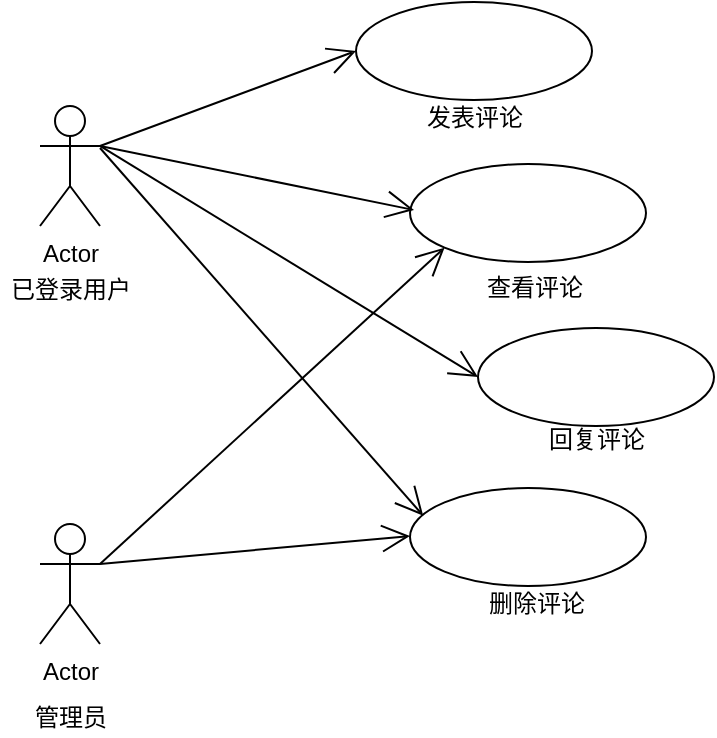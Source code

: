 <mxfile version="15.2.7" type="device"><diagram id="wFE0QG_FPsp0jaGvCLVb" name="Page-1"><mxGraphModel dx="658" dy="592" grid="0" gridSize="10" guides="1" tooltips="1" connect="1" arrows="1" fold="1" page="0" pageScale="1" pageWidth="2339" pageHeight="3300" math="0" shadow="0"><root><mxCell id="0"/><mxCell id="1" parent="0"/><mxCell id="-t0jbA8UKXCqikDOT0D4-9" value="Actor" style="shape=umlActor;verticalLabelPosition=bottom;verticalAlign=top;html=1;" parent="1" vertex="1"><mxGeometry x="52" y="185" width="30" height="60" as="geometry"/></mxCell><mxCell id="-t0jbA8UKXCqikDOT0D4-10" value="已登录用户" style="text;html=1;align=center;verticalAlign=middle;resizable=0;points=[];autosize=1;strokeColor=none;fillColor=none;" parent="1" vertex="1"><mxGeometry x="32" y="268" width="70" height="18" as="geometry"/></mxCell><mxCell id="-t0jbA8UKXCqikDOT0D4-12" value="" style="ellipse;whiteSpace=wrap;html=1;" parent="1" vertex="1"><mxGeometry x="210" y="133" width="118" height="49" as="geometry"/></mxCell><mxCell id="-t0jbA8UKXCqikDOT0D4-13" value="" style="ellipse;whiteSpace=wrap;html=1;" parent="1" vertex="1"><mxGeometry x="237" y="214" width="118" height="49" as="geometry"/></mxCell><mxCell id="-t0jbA8UKXCqikDOT0D4-14" value="" style="ellipse;whiteSpace=wrap;html=1;" parent="1" vertex="1"><mxGeometry x="271" y="296" width="118" height="49" as="geometry"/></mxCell><mxCell id="-t0jbA8UKXCqikDOT0D4-15" value="" style="ellipse;whiteSpace=wrap;html=1;" parent="1" vertex="1"><mxGeometry x="237" y="376" width="118" height="49" as="geometry"/></mxCell><mxCell id="-t0jbA8UKXCqikDOT0D4-19" value="" style="endArrow=open;endFill=1;endSize=12;html=1;exitX=1;exitY=0.333;exitDx=0;exitDy=0;exitPerimeter=0;entryX=0;entryY=0.5;entryDx=0;entryDy=0;" parent="1" source="-t0jbA8UKXCqikDOT0D4-9" target="-t0jbA8UKXCqikDOT0D4-12" edge="1"><mxGeometry width="160" relative="1" as="geometry"><mxPoint x="81" y="191" as="sourcePoint"/><mxPoint x="241" y="191" as="targetPoint"/></mxGeometry></mxCell><mxCell id="-t0jbA8UKXCqikDOT0D4-20" value="" style="endArrow=open;endFill=1;endSize=12;html=1;exitX=1;exitY=0.333;exitDx=0;exitDy=0;exitPerimeter=0;" parent="1" source="-t0jbA8UKXCqikDOT0D4-9" edge="1"><mxGeometry width="160" relative="1" as="geometry"><mxPoint x="79" y="237" as="sourcePoint"/><mxPoint x="239" y="237" as="targetPoint"/></mxGeometry></mxCell><mxCell id="-t0jbA8UKXCqikDOT0D4-21" value="" style="endArrow=open;endFill=1;endSize=12;html=1;exitX=1;exitY=0.333;exitDx=0;exitDy=0;exitPerimeter=0;entryX=0;entryY=0.5;entryDx=0;entryDy=0;" parent="1" source="-t0jbA8UKXCqikDOT0D4-9" target="-t0jbA8UKXCqikDOT0D4-14" edge="1"><mxGeometry width="160" relative="1" as="geometry"><mxPoint x="137" y="282" as="sourcePoint"/><mxPoint x="297" y="282" as="targetPoint"/></mxGeometry></mxCell><mxCell id="-t0jbA8UKXCqikDOT0D4-31" value="Actor" style="shape=umlActor;verticalLabelPosition=bottom;verticalAlign=top;html=1;" parent="1" vertex="1"><mxGeometry x="52" y="394" width="30" height="60" as="geometry"/></mxCell><mxCell id="-t0jbA8UKXCqikDOT0D4-32" value="" style="endArrow=open;endFill=1;endSize=12;html=1;entryX=0.056;entryY=0.282;entryDx=0;entryDy=0;entryPerimeter=0;" parent="1" target="-t0jbA8UKXCqikDOT0D4-15" edge="1"><mxGeometry width="160" relative="1" as="geometry"><mxPoint x="82" y="206" as="sourcePoint"/><mxPoint x="202.853" y="447.355" as="targetPoint"/></mxGeometry></mxCell><mxCell id="-t0jbA8UKXCqikDOT0D4-41" value="" style="endArrow=open;endFill=1;endSize=12;html=1;exitX=1;exitY=0.333;exitDx=0;exitDy=0;exitPerimeter=0;" parent="1" source="-t0jbA8UKXCqikDOT0D4-31" edge="1"><mxGeometry width="160" relative="1" as="geometry"><mxPoint x="89" y="415" as="sourcePoint"/><mxPoint x="237" y="400" as="targetPoint"/></mxGeometry></mxCell><mxCell id="-t0jbA8UKXCqikDOT0D4-43" value="管理员" style="text;html=1;align=center;verticalAlign=middle;resizable=0;points=[];autosize=1;strokeColor=none;fillColor=none;" parent="1" vertex="1"><mxGeometry x="44" y="482" width="46" height="18" as="geometry"/></mxCell><mxCell id="Uss_-hyCXCb5Vj8wRF58-1" value="发表评论" style="text;html=1;align=center;verticalAlign=middle;resizable=0;points=[];autosize=1;strokeColor=none;fillColor=none;" parent="1" vertex="1"><mxGeometry x="240" y="182" width="58" height="18" as="geometry"/></mxCell><mxCell id="Uss_-hyCXCb5Vj8wRF58-2" value="&lt;span&gt;查看评论&lt;/span&gt;" style="text;html=1;align=center;verticalAlign=middle;resizable=0;points=[];autosize=1;strokeColor=none;fillColor=none;" parent="1" vertex="1"><mxGeometry x="270" y="267" width="58" height="18" as="geometry"/></mxCell><mxCell id="Uss_-hyCXCb5Vj8wRF58-3" value="&lt;span&gt;回复评论&lt;/span&gt;" style="text;html=1;align=center;verticalAlign=middle;resizable=0;points=[];autosize=1;strokeColor=none;fillColor=none;" parent="1" vertex="1"><mxGeometry x="301" y="343" width="58" height="18" as="geometry"/></mxCell><mxCell id="Uss_-hyCXCb5Vj8wRF58-4" value="&lt;span&gt;删除评论&lt;/span&gt;" style="text;html=1;align=center;verticalAlign=middle;resizable=0;points=[];autosize=1;strokeColor=none;fillColor=none;" parent="1" vertex="1"><mxGeometry x="271" y="425" width="58" height="18" as="geometry"/></mxCell><mxCell id="Uss_-hyCXCb5Vj8wRF58-11" value="" style="endArrow=open;endFill=1;endSize=12;html=1;entryX=0;entryY=1;entryDx=0;entryDy=0;exitX=1;exitY=0.333;exitDx=0;exitDy=0;exitPerimeter=0;" parent="1" source="-t0jbA8UKXCqikDOT0D4-31" target="-t0jbA8UKXCqikDOT0D4-13" edge="1"><mxGeometry width="160" relative="1" as="geometry"><mxPoint x="88" y="414" as="sourcePoint"/><mxPoint x="175" y="350" as="targetPoint"/></mxGeometry></mxCell></root></mxGraphModel></diagram></mxfile>